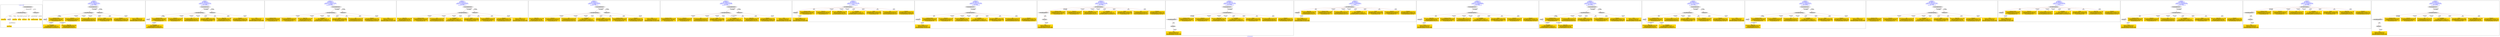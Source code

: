 digraph n0 {
fontcolor="blue"
remincross="true"
label="s22-s-moca.xml"
subgraph cluster_0 {
label="1-correct model"
n2[style="filled",color="white",fillcolor="lightgray",label="CulturalHeritageObject1"];
n3[shape="plaintext",style="filled",fillcolor="gold",label="creationDate"];
n4[style="filled",color="white",fillcolor="lightgray",label="Person1"];
n5[shape="plaintext",style="filled",fillcolor="gold",label="Dimensions"];
n6[shape="plaintext",style="filled",fillcolor="gold",label="Process"];
n7[shape="plaintext",style="filled",fillcolor="gold",label="Provenance"];
n8[shape="plaintext",style="filled",fillcolor="gold",label="title"];
n9[shape="plaintext",style="filled",fillcolor="gold",label="Assension_Number"];
n10[shape="plaintext",style="filled",fillcolor="gold",label="Artist_Name"];
n11[style="filled",color="white",fillcolor="lightgray",label="EuropeanaAggregation1"];
n12[style="filled",color="white",fillcolor="lightgray",label="WebResource1"];
n13[shape="plaintext",style="filled",fillcolor="gold",label="image"];
}
subgraph cluster_1 {
label="candidate 0\nlink coherence:1.0\nnode coherence:1.0\nconfidence:0.4870061991915975\nmapping score:0.5998353997305325\ncost:10.99983\n-precision:0.73-recall:0.73"
n15[style="filled",color="white",fillcolor="lightgray",label="CulturalHeritageObject1"];
n16[style="filled",color="white",fillcolor="lightgray",label="Person1"];
n17[style="filled",color="white",fillcolor="lightgray",label="EuropeanaAggregation1"];
n18[style="filled",color="white",fillcolor="lightgray",label="WebResource1"];
n19[shape="plaintext",style="filled",fillcolor="gold",label="image\n[WebResource,classLink,0.52]\n[Document,classLink,0.408]\n[CulturalHeritageObject,provenance,0.036]\n[CulturalHeritageObject,description,0.036]"];
n20[shape="plaintext",style="filled",fillcolor="gold",label="creationDate\n[Person,dateOfDeath,0.43]\n[CulturalHeritageObject,created,0.345]\n[CulturalHeritageObject,provenance,0.112]\n[CulturalHeritageObject,accessionNumber,0.112]"];
n21[shape="plaintext",style="filled",fillcolor="gold",label="Assension_Number\n[CulturalHeritageObject,provenance,0.381]\n[CulturalHeritageObject,title,0.259]\n[CulturalHeritageObject,description,0.225]\n[Concept,prefLabel,0.135]"];
n22[shape="plaintext",style="filled",fillcolor="gold",label="Provenance\n[CulturalHeritageObject,provenance,0.358]\n[CulturalHeritageObject,title,0.29]\n[CulturalHeritageObject,description,0.221]\n[Concept,prefLabel,0.131]"];
n23[shape="plaintext",style="filled",fillcolor="gold",label="title\n[CulturalHeritageObject,description,0.533]\n[CulturalHeritageObject,title,0.294]\n[CulturalHeritageObject,provenance,0.107]\n[Person,biographicalInformation,0.065]"];
n24[shape="plaintext",style="filled",fillcolor="gold",label="Process\n[CulturalHeritageObject,medium,0.649]\n[CulturalHeritageObject,description,0.193]\n[CulturalHeritageObject,provenance,0.103]\n[Concept,prefLabel,0.055]"];
n25[shape="plaintext",style="filled",fillcolor="gold",label="Dimensions\n[CulturalHeritageObject,extent,0.741]\n[CulturalHeritageObject,description,0.132]\n[CulturalHeritageObject,provenance,0.082]\n[CulturalHeritageObject,title,0.046]"];
n26[shape="plaintext",style="filled",fillcolor="gold",label="Artist_Name\n[CulturalHeritageObject,description,0.338]\n[Person,nameOfThePerson,0.283]\n[CulturalHeritageObject,title,0.229]\n[CulturalHeritageObject,provenance,0.15]"];
}
subgraph cluster_2 {
label="candidate 1\nlink coherence:1.0\nnode coherence:1.0\nconfidence:0.4801893996466753\nmapping score:0.5975631332155584\ncost:10.99983\n-precision:0.64-recall:0.64"
n28[style="filled",color="white",fillcolor="lightgray",label="CulturalHeritageObject1"];
n29[style="filled",color="white",fillcolor="lightgray",label="Person1"];
n30[style="filled",color="white",fillcolor="lightgray",label="EuropeanaAggregation1"];
n31[style="filled",color="white",fillcolor="lightgray",label="WebResource1"];
n32[shape="plaintext",style="filled",fillcolor="gold",label="image\n[WebResource,classLink,0.52]\n[Document,classLink,0.408]\n[CulturalHeritageObject,provenance,0.036]\n[CulturalHeritageObject,description,0.036]"];
n33[shape="plaintext",style="filled",fillcolor="gold",label="creationDate\n[Person,dateOfDeath,0.43]\n[CulturalHeritageObject,created,0.345]\n[CulturalHeritageObject,provenance,0.112]\n[CulturalHeritageObject,accessionNumber,0.112]"];
n34[shape="plaintext",style="filled",fillcolor="gold",label="Assension_Number\n[CulturalHeritageObject,provenance,0.381]\n[CulturalHeritageObject,title,0.259]\n[CulturalHeritageObject,description,0.225]\n[Concept,prefLabel,0.135]"];
n35[shape="plaintext",style="filled",fillcolor="gold",label="Provenance\n[CulturalHeritageObject,provenance,0.358]\n[CulturalHeritageObject,title,0.29]\n[CulturalHeritageObject,description,0.221]\n[Concept,prefLabel,0.131]"];
n36[shape="plaintext",style="filled",fillcolor="gold",label="title\n[CulturalHeritageObject,description,0.533]\n[CulturalHeritageObject,title,0.294]\n[CulturalHeritageObject,provenance,0.107]\n[Person,biographicalInformation,0.065]"];
n37[shape="plaintext",style="filled",fillcolor="gold",label="Process\n[CulturalHeritageObject,medium,0.649]\n[CulturalHeritageObject,description,0.193]\n[CulturalHeritageObject,provenance,0.103]\n[Concept,prefLabel,0.055]"];
n38[shape="plaintext",style="filled",fillcolor="gold",label="Artist_Name\n[CulturalHeritageObject,description,0.338]\n[Person,nameOfThePerson,0.283]\n[CulturalHeritageObject,title,0.229]\n[CulturalHeritageObject,provenance,0.15]"];
n39[shape="plaintext",style="filled",fillcolor="gold",label="Dimensions\n[CulturalHeritageObject,extent,0.741]\n[CulturalHeritageObject,description,0.132]\n[CulturalHeritageObject,provenance,0.082]\n[CulturalHeritageObject,title,0.046]"];
}
subgraph cluster_3 {
label="candidate 10\nlink coherence:1.0\nnode coherence:1.0\nconfidence:0.4533305526192236\nmapping score:0.6094435175397411\ncost:9.9999\n-precision:0.8-recall:0.73"
n41[style="filled",color="white",fillcolor="lightgray",label="EuropeanaAggregation1"];
n42[style="filled",color="white",fillcolor="lightgray",label="CulturalHeritageObject1"];
n43[style="filled",color="white",fillcolor="lightgray",label="WebResource1"];
n44[shape="plaintext",style="filled",fillcolor="gold",label="image\n[WebResource,classLink,0.52]\n[Document,classLink,0.408]\n[CulturalHeritageObject,provenance,0.036]\n[CulturalHeritageObject,description,0.036]"];
n45[shape="plaintext",style="filled",fillcolor="gold",label="Assension_Number\n[CulturalHeritageObject,provenance,0.381]\n[CulturalHeritageObject,title,0.259]\n[CulturalHeritageObject,description,0.225]\n[Concept,prefLabel,0.135]"];
n46[shape="plaintext",style="filled",fillcolor="gold",label="Provenance\n[CulturalHeritageObject,provenance,0.358]\n[CulturalHeritageObject,title,0.29]\n[CulturalHeritageObject,description,0.221]\n[Concept,prefLabel,0.131]"];
n47[shape="plaintext",style="filled",fillcolor="gold",label="Artist_Name\n[CulturalHeritageObject,description,0.338]\n[Person,nameOfThePerson,0.283]\n[CulturalHeritageObject,title,0.229]\n[CulturalHeritageObject,provenance,0.15]"];
n48[shape="plaintext",style="filled",fillcolor="gold",label="creationDate\n[Person,dateOfDeath,0.43]\n[CulturalHeritageObject,created,0.345]\n[CulturalHeritageObject,provenance,0.112]\n[CulturalHeritageObject,accessionNumber,0.112]"];
n49[shape="plaintext",style="filled",fillcolor="gold",label="Process\n[CulturalHeritageObject,medium,0.649]\n[CulturalHeritageObject,description,0.193]\n[CulturalHeritageObject,provenance,0.103]\n[Concept,prefLabel,0.055]"];
n50[shape="plaintext",style="filled",fillcolor="gold",label="title\n[CulturalHeritageObject,description,0.533]\n[CulturalHeritageObject,title,0.294]\n[CulturalHeritageObject,provenance,0.107]\n[Person,biographicalInformation,0.065]"];
n51[shape="plaintext",style="filled",fillcolor="gold",label="Dimensions\n[CulturalHeritageObject,extent,0.741]\n[CulturalHeritageObject,description,0.132]\n[CulturalHeritageObject,provenance,0.082]\n[CulturalHeritageObject,title,0.046]"];
}
subgraph cluster_4 {
label="candidate 11\nlink coherence:1.0\nnode coherence:1.0\nconfidence:0.4512447445045491\nmapping score:0.6087482481681831\ncost:9.9999\n-precision:0.6-recall:0.55"
n53[style="filled",color="white",fillcolor="lightgray",label="EuropeanaAggregation1"];
n54[style="filled",color="white",fillcolor="lightgray",label="CulturalHeritageObject1"];
n55[style="filled",color="white",fillcolor="lightgray",label="WebResource1"];
n56[shape="plaintext",style="filled",fillcolor="gold",label="image\n[WebResource,classLink,0.52]\n[Document,classLink,0.408]\n[CulturalHeritageObject,provenance,0.036]\n[CulturalHeritageObject,description,0.036]"];
n57[shape="plaintext",style="filled",fillcolor="gold",label="Artist_Name\n[CulturalHeritageObject,description,0.338]\n[Person,nameOfThePerson,0.283]\n[CulturalHeritageObject,title,0.229]\n[CulturalHeritageObject,provenance,0.15]"];
n58[shape="plaintext",style="filled",fillcolor="gold",label="Assension_Number\n[CulturalHeritageObject,provenance,0.381]\n[CulturalHeritageObject,title,0.259]\n[CulturalHeritageObject,description,0.225]\n[Concept,prefLabel,0.135]"];
n59[shape="plaintext",style="filled",fillcolor="gold",label="title\n[CulturalHeritageObject,description,0.533]\n[CulturalHeritageObject,title,0.294]\n[CulturalHeritageObject,provenance,0.107]\n[Person,biographicalInformation,0.065]"];
n60[shape="plaintext",style="filled",fillcolor="gold",label="creationDate\n[Person,dateOfDeath,0.43]\n[CulturalHeritageObject,created,0.345]\n[CulturalHeritageObject,provenance,0.112]\n[CulturalHeritageObject,accessionNumber,0.112]"];
n61[shape="plaintext",style="filled",fillcolor="gold",label="Process\n[CulturalHeritageObject,medium,0.649]\n[CulturalHeritageObject,description,0.193]\n[CulturalHeritageObject,provenance,0.103]\n[Concept,prefLabel,0.055]"];
n62[shape="plaintext",style="filled",fillcolor="gold",label="Provenance\n[CulturalHeritageObject,provenance,0.358]\n[CulturalHeritageObject,title,0.29]\n[CulturalHeritageObject,description,0.221]\n[Concept,prefLabel,0.131]"];
n63[shape="plaintext",style="filled",fillcolor="gold",label="Dimensions\n[CulturalHeritageObject,extent,0.741]\n[CulturalHeritageObject,description,0.132]\n[CulturalHeritageObject,provenance,0.082]\n[CulturalHeritageObject,title,0.046]"];
}
subgraph cluster_5 {
label="candidate 12\nlink coherence:1.0\nnode coherence:1.0\nconfidence:0.4444465455864085\nmapping score:0.6064821818621362\ncost:9.9999\n-precision:0.7-recall:0.64"
n65[style="filled",color="white",fillcolor="lightgray",label="EuropeanaAggregation1"];
n66[style="filled",color="white",fillcolor="lightgray",label="CulturalHeritageObject1"];
n67[style="filled",color="white",fillcolor="lightgray",label="WebResource1"];
n68[shape="plaintext",style="filled",fillcolor="gold",label="image\n[WebResource,classLink,0.52]\n[Document,classLink,0.408]\n[CulturalHeritageObject,provenance,0.036]\n[CulturalHeritageObject,description,0.036]"];
n69[shape="plaintext",style="filled",fillcolor="gold",label="Artist_Name\n[CulturalHeritageObject,description,0.338]\n[Person,nameOfThePerson,0.283]\n[CulturalHeritageObject,title,0.229]\n[CulturalHeritageObject,provenance,0.15]"];
n70[shape="plaintext",style="filled",fillcolor="gold",label="Provenance\n[CulturalHeritageObject,provenance,0.358]\n[CulturalHeritageObject,title,0.29]\n[CulturalHeritageObject,description,0.221]\n[Concept,prefLabel,0.131]"];
n71[shape="plaintext",style="filled",fillcolor="gold",label="title\n[CulturalHeritageObject,description,0.533]\n[CulturalHeritageObject,title,0.294]\n[CulturalHeritageObject,provenance,0.107]\n[Person,biographicalInformation,0.065]"];
n72[shape="plaintext",style="filled",fillcolor="gold",label="creationDate\n[Person,dateOfDeath,0.43]\n[CulturalHeritageObject,created,0.345]\n[CulturalHeritageObject,provenance,0.112]\n[CulturalHeritageObject,accessionNumber,0.112]"];
n73[shape="plaintext",style="filled",fillcolor="gold",label="Process\n[CulturalHeritageObject,medium,0.649]\n[CulturalHeritageObject,description,0.193]\n[CulturalHeritageObject,provenance,0.103]\n[Concept,prefLabel,0.055]"];
n74[shape="plaintext",style="filled",fillcolor="gold",label="Assension_Number\n[CulturalHeritageObject,provenance,0.381]\n[CulturalHeritageObject,title,0.259]\n[CulturalHeritageObject,description,0.225]\n[Concept,prefLabel,0.135]"];
n75[shape="plaintext",style="filled",fillcolor="gold",label="Dimensions\n[CulturalHeritageObject,extent,0.741]\n[CulturalHeritageObject,description,0.132]\n[CulturalHeritageObject,provenance,0.082]\n[CulturalHeritageObject,title,0.046]"];
}
subgraph cluster_6 {
label="candidate 13\nlink coherence:1.0\nnode coherence:1.0\nconfidence:0.44038061196003986\nmapping score:0.6051268706533466\ncost:9.9999\n-precision:0.6-recall:0.55"
n77[style="filled",color="white",fillcolor="lightgray",label="EuropeanaAggregation1"];
n78[style="filled",color="white",fillcolor="lightgray",label="CulturalHeritageObject1"];
n79[style="filled",color="white",fillcolor="lightgray",label="WebResource1"];
n80[shape="plaintext",style="filled",fillcolor="gold",label="image\n[WebResource,classLink,0.52]\n[Document,classLink,0.408]\n[CulturalHeritageObject,provenance,0.036]\n[CulturalHeritageObject,description,0.036]"];
n81[shape="plaintext",style="filled",fillcolor="gold",label="Assension_Number\n[CulturalHeritageObject,provenance,0.381]\n[CulturalHeritageObject,title,0.259]\n[CulturalHeritageObject,description,0.225]\n[Concept,prefLabel,0.135]"];
n82[shape="plaintext",style="filled",fillcolor="gold",label="Provenance\n[CulturalHeritageObject,provenance,0.358]\n[CulturalHeritageObject,title,0.29]\n[CulturalHeritageObject,description,0.221]\n[Concept,prefLabel,0.131]"];
n83[shape="plaintext",style="filled",fillcolor="gold",label="title\n[CulturalHeritageObject,description,0.533]\n[CulturalHeritageObject,title,0.294]\n[CulturalHeritageObject,provenance,0.107]\n[Person,biographicalInformation,0.065]"];
n84[shape="plaintext",style="filled",fillcolor="gold",label="Process\n[CulturalHeritageObject,medium,0.649]\n[CulturalHeritageObject,description,0.193]\n[CulturalHeritageObject,provenance,0.103]\n[Concept,prefLabel,0.055]"];
n85[shape="plaintext",style="filled",fillcolor="gold",label="creationDate\n[Person,dateOfDeath,0.43]\n[CulturalHeritageObject,created,0.345]\n[CulturalHeritageObject,provenance,0.112]\n[CulturalHeritageObject,accessionNumber,0.112]"];
n86[shape="plaintext",style="filled",fillcolor="gold",label="Artist_Name\n[CulturalHeritageObject,description,0.338]\n[Person,nameOfThePerson,0.283]\n[CulturalHeritageObject,title,0.229]\n[CulturalHeritageObject,provenance,0.15]"];
n87[shape="plaintext",style="filled",fillcolor="gold",label="Dimensions\n[CulturalHeritageObject,extent,0.741]\n[CulturalHeritageObject,description,0.132]\n[CulturalHeritageObject,provenance,0.082]\n[CulturalHeritageObject,title,0.046]"];
}
subgraph cluster_7 {
label="candidate 14\nlink coherence:1.0\nnode coherence:1.0\nconfidence:0.43937227766112946\nmapping score:0.6047907592203765\ncost:9.0\n-precision:0.56-recall:0.45"
n89[style="filled",color="white",fillcolor="lightgray",label="CulturalHeritageObject1"];
n90[style="filled",color="white",fillcolor="lightgray",label="Document1"];
n91[shape="plaintext",style="filled",fillcolor="gold",label="Assension_Number\n[CulturalHeritageObject,provenance,0.381]\n[CulturalHeritageObject,title,0.259]\n[CulturalHeritageObject,description,0.225]\n[Concept,prefLabel,0.135]"];
n92[shape="plaintext",style="filled",fillcolor="gold",label="Provenance\n[CulturalHeritageObject,provenance,0.358]\n[CulturalHeritageObject,title,0.29]\n[CulturalHeritageObject,description,0.221]\n[Concept,prefLabel,0.131]"];
n93[shape="plaintext",style="filled",fillcolor="gold",label="Artist_Name\n[CulturalHeritageObject,description,0.338]\n[Person,nameOfThePerson,0.283]\n[CulturalHeritageObject,title,0.229]\n[CulturalHeritageObject,provenance,0.15]"];
n94[shape="plaintext",style="filled",fillcolor="gold",label="image\n[WebResource,classLink,0.52]\n[Document,classLink,0.408]\n[CulturalHeritageObject,provenance,0.036]\n[CulturalHeritageObject,description,0.036]"];
n95[shape="plaintext",style="filled",fillcolor="gold",label="creationDate\n[Person,dateOfDeath,0.43]\n[CulturalHeritageObject,created,0.345]\n[CulturalHeritageObject,provenance,0.112]\n[CulturalHeritageObject,accessionNumber,0.112]"];
n96[shape="plaintext",style="filled",fillcolor="gold",label="Process\n[CulturalHeritageObject,medium,0.649]\n[CulturalHeritageObject,description,0.193]\n[CulturalHeritageObject,provenance,0.103]\n[Concept,prefLabel,0.055]"];
n97[shape="plaintext",style="filled",fillcolor="gold",label="title\n[CulturalHeritageObject,description,0.533]\n[CulturalHeritageObject,title,0.294]\n[CulturalHeritageObject,provenance,0.107]\n[Person,biographicalInformation,0.065]"];
n98[shape="plaintext",style="filled",fillcolor="gold",label="Dimensions\n[CulturalHeritageObject,extent,0.741]\n[CulturalHeritageObject,description,0.132]\n[CulturalHeritageObject,provenance,0.082]\n[CulturalHeritageObject,title,0.046]"];
}
subgraph cluster_8 {
label="candidate 15\nlink coherence:1.0\nnode coherence:1.0\nconfidence:0.43937227766112946\nmapping score:0.6047907592203765\ncost:9.99995\n-precision:0.6-recall:0.55"
n100[style="filled",color="white",fillcolor="lightgray",label="CulturalHeritageObject1"];
n101[style="filled",color="white",fillcolor="lightgray",label="Document1"];
n102[style="filled",color="white",fillcolor="lightgray",label="EuropeanaAggregation1"];
n103[shape="plaintext",style="filled",fillcolor="gold",label="Assension_Number\n[CulturalHeritageObject,provenance,0.381]\n[CulturalHeritageObject,title,0.259]\n[CulturalHeritageObject,description,0.225]\n[Concept,prefLabel,0.135]"];
n104[shape="plaintext",style="filled",fillcolor="gold",label="Provenance\n[CulturalHeritageObject,provenance,0.358]\n[CulturalHeritageObject,title,0.29]\n[CulturalHeritageObject,description,0.221]\n[Concept,prefLabel,0.131]"];
n105[shape="plaintext",style="filled",fillcolor="gold",label="Artist_Name\n[CulturalHeritageObject,description,0.338]\n[Person,nameOfThePerson,0.283]\n[CulturalHeritageObject,title,0.229]\n[CulturalHeritageObject,provenance,0.15]"];
n106[shape="plaintext",style="filled",fillcolor="gold",label="image\n[WebResource,classLink,0.52]\n[Document,classLink,0.408]\n[CulturalHeritageObject,provenance,0.036]\n[CulturalHeritageObject,description,0.036]"];
n107[shape="plaintext",style="filled",fillcolor="gold",label="creationDate\n[Person,dateOfDeath,0.43]\n[CulturalHeritageObject,created,0.345]\n[CulturalHeritageObject,provenance,0.112]\n[CulturalHeritageObject,accessionNumber,0.112]"];
n108[shape="plaintext",style="filled",fillcolor="gold",label="Process\n[CulturalHeritageObject,medium,0.649]\n[CulturalHeritageObject,description,0.193]\n[CulturalHeritageObject,provenance,0.103]\n[Concept,prefLabel,0.055]"];
n109[shape="plaintext",style="filled",fillcolor="gold",label="title\n[CulturalHeritageObject,description,0.533]\n[CulturalHeritageObject,title,0.294]\n[CulturalHeritageObject,provenance,0.107]\n[Person,biographicalInformation,0.065]"];
n110[shape="plaintext",style="filled",fillcolor="gold",label="Dimensions\n[CulturalHeritageObject,extent,0.741]\n[CulturalHeritageObject,description,0.132]\n[CulturalHeritageObject,provenance,0.082]\n[CulturalHeritageObject,title,0.046]"];
}
subgraph cluster_9 {
label="candidate 16\nlink coherence:1.0\nnode coherence:1.0\nconfidence:0.43937227766112946\nmapping score:0.6047907592203765\ncost:9.99999\n-precision:0.5-recall:0.45"
n112[style="filled",color="white",fillcolor="lightgray",label="CulturalHeritageObject1"];
n113[style="filled",color="white",fillcolor="lightgray",label="CulturalHeritageObject2"];
n114[style="filled",color="white",fillcolor="lightgray",label="Document2"];
n115[shape="plaintext",style="filled",fillcolor="gold",label="Assension_Number\n[CulturalHeritageObject,provenance,0.381]\n[CulturalHeritageObject,title,0.259]\n[CulturalHeritageObject,description,0.225]\n[Concept,prefLabel,0.135]"];
n116[shape="plaintext",style="filled",fillcolor="gold",label="Provenance\n[CulturalHeritageObject,provenance,0.358]\n[CulturalHeritageObject,title,0.29]\n[CulturalHeritageObject,description,0.221]\n[Concept,prefLabel,0.131]"];
n117[shape="plaintext",style="filled",fillcolor="gold",label="Artist_Name\n[CulturalHeritageObject,description,0.338]\n[Person,nameOfThePerson,0.283]\n[CulturalHeritageObject,title,0.229]\n[CulturalHeritageObject,provenance,0.15]"];
n118[shape="plaintext",style="filled",fillcolor="gold",label="creationDate\n[Person,dateOfDeath,0.43]\n[CulturalHeritageObject,created,0.345]\n[CulturalHeritageObject,provenance,0.112]\n[CulturalHeritageObject,accessionNumber,0.112]"];
n119[shape="plaintext",style="filled",fillcolor="gold",label="image\n[WebResource,classLink,0.52]\n[Document,classLink,0.408]\n[CulturalHeritageObject,provenance,0.036]\n[CulturalHeritageObject,description,0.036]"];
n120[shape="plaintext",style="filled",fillcolor="gold",label="Process\n[CulturalHeritageObject,medium,0.649]\n[CulturalHeritageObject,description,0.193]\n[CulturalHeritageObject,provenance,0.103]\n[Concept,prefLabel,0.055]"];
n121[shape="plaintext",style="filled",fillcolor="gold",label="title\n[CulturalHeritageObject,description,0.533]\n[CulturalHeritageObject,title,0.294]\n[CulturalHeritageObject,provenance,0.107]\n[Person,biographicalInformation,0.065]"];
n122[shape="plaintext",style="filled",fillcolor="gold",label="Dimensions\n[CulturalHeritageObject,extent,0.741]\n[CulturalHeritageObject,description,0.132]\n[CulturalHeritageObject,provenance,0.082]\n[CulturalHeritageObject,title,0.046]"];
}
subgraph cluster_10 {
label="candidate 17\nlink coherence:1.0\nnode coherence:1.0\nconfidence:0.43937227766112946\nmapping score:0.6047907592203765\ncost:10.99994\n-precision:0.55-recall:0.55"
n124[style="filled",color="white",fillcolor="lightgray",label="CulturalHeritageObject1"];
n125[style="filled",color="white",fillcolor="lightgray",label="CulturalHeritageObject2"];
n126[style="filled",color="white",fillcolor="lightgray",label="Document2"];
n127[style="filled",color="white",fillcolor="lightgray",label="EuropeanaAggregation1"];
n128[shape="plaintext",style="filled",fillcolor="gold",label="Assension_Number\n[CulturalHeritageObject,provenance,0.381]\n[CulturalHeritageObject,title,0.259]\n[CulturalHeritageObject,description,0.225]\n[Concept,prefLabel,0.135]"];
n129[shape="plaintext",style="filled",fillcolor="gold",label="Provenance\n[CulturalHeritageObject,provenance,0.358]\n[CulturalHeritageObject,title,0.29]\n[CulturalHeritageObject,description,0.221]\n[Concept,prefLabel,0.131]"];
n130[shape="plaintext",style="filled",fillcolor="gold",label="Artist_Name\n[CulturalHeritageObject,description,0.338]\n[Person,nameOfThePerson,0.283]\n[CulturalHeritageObject,title,0.229]\n[CulturalHeritageObject,provenance,0.15]"];
n131[shape="plaintext",style="filled",fillcolor="gold",label="creationDate\n[Person,dateOfDeath,0.43]\n[CulturalHeritageObject,created,0.345]\n[CulturalHeritageObject,provenance,0.112]\n[CulturalHeritageObject,accessionNumber,0.112]"];
n132[shape="plaintext",style="filled",fillcolor="gold",label="image\n[WebResource,classLink,0.52]\n[Document,classLink,0.408]\n[CulturalHeritageObject,provenance,0.036]\n[CulturalHeritageObject,description,0.036]"];
n133[shape="plaintext",style="filled",fillcolor="gold",label="Process\n[CulturalHeritageObject,medium,0.649]\n[CulturalHeritageObject,description,0.193]\n[CulturalHeritageObject,provenance,0.103]\n[Concept,prefLabel,0.055]"];
n134[shape="plaintext",style="filled",fillcolor="gold",label="title\n[CulturalHeritageObject,description,0.533]\n[CulturalHeritageObject,title,0.294]\n[CulturalHeritageObject,provenance,0.107]\n[Person,biographicalInformation,0.065]"];
n135[shape="plaintext",style="filled",fillcolor="gold",label="Dimensions\n[CulturalHeritageObject,extent,0.741]\n[CulturalHeritageObject,description,0.132]\n[CulturalHeritageObject,provenance,0.082]\n[CulturalHeritageObject,title,0.046]"];
}
subgraph cluster_11 {
label="candidate 18\nlink coherence:1.0\nnode coherence:1.0\nconfidence:0.437286469546455\nmapping score:0.6040954898488183\ncost:9.0\n-precision:0.33-recall:0.27"
n137[style="filled",color="white",fillcolor="lightgray",label="CulturalHeritageObject1"];
n138[style="filled",color="white",fillcolor="lightgray",label="Document1"];
n139[shape="plaintext",style="filled",fillcolor="gold",label="Artist_Name\n[CulturalHeritageObject,description,0.338]\n[Person,nameOfThePerson,0.283]\n[CulturalHeritageObject,title,0.229]\n[CulturalHeritageObject,provenance,0.15]"];
n140[shape="plaintext",style="filled",fillcolor="gold",label="Assension_Number\n[CulturalHeritageObject,provenance,0.381]\n[CulturalHeritageObject,title,0.259]\n[CulturalHeritageObject,description,0.225]\n[Concept,prefLabel,0.135]"];
n141[shape="plaintext",style="filled",fillcolor="gold",label="title\n[CulturalHeritageObject,description,0.533]\n[CulturalHeritageObject,title,0.294]\n[CulturalHeritageObject,provenance,0.107]\n[Person,biographicalInformation,0.065]"];
n142[shape="plaintext",style="filled",fillcolor="gold",label="image\n[WebResource,classLink,0.52]\n[Document,classLink,0.408]\n[CulturalHeritageObject,provenance,0.036]\n[CulturalHeritageObject,description,0.036]"];
n143[shape="plaintext",style="filled",fillcolor="gold",label="creationDate\n[Person,dateOfDeath,0.43]\n[CulturalHeritageObject,created,0.345]\n[CulturalHeritageObject,provenance,0.112]\n[CulturalHeritageObject,accessionNumber,0.112]"];
n144[shape="plaintext",style="filled",fillcolor="gold",label="Process\n[CulturalHeritageObject,medium,0.649]\n[CulturalHeritageObject,description,0.193]\n[CulturalHeritageObject,provenance,0.103]\n[Concept,prefLabel,0.055]"];
n145[shape="plaintext",style="filled",fillcolor="gold",label="Provenance\n[CulturalHeritageObject,provenance,0.358]\n[CulturalHeritageObject,title,0.29]\n[CulturalHeritageObject,description,0.221]\n[Concept,prefLabel,0.131]"];
n146[shape="plaintext",style="filled",fillcolor="gold",label="Dimensions\n[CulturalHeritageObject,extent,0.741]\n[CulturalHeritageObject,description,0.132]\n[CulturalHeritageObject,provenance,0.082]\n[CulturalHeritageObject,title,0.046]"];
}
subgraph cluster_12 {
label="candidate 19\nlink coherence:1.0\nnode coherence:1.0\nconfidence:0.437286469546455\nmapping score:0.6040954898488183\ncost:9.99995\n-precision:0.4-recall:0.36"
n148[style="filled",color="white",fillcolor="lightgray",label="CulturalHeritageObject1"];
n149[style="filled",color="white",fillcolor="lightgray",label="Document1"];
n150[style="filled",color="white",fillcolor="lightgray",label="EuropeanaAggregation1"];
n151[shape="plaintext",style="filled",fillcolor="gold",label="Artist_Name\n[CulturalHeritageObject,description,0.338]\n[Person,nameOfThePerson,0.283]\n[CulturalHeritageObject,title,0.229]\n[CulturalHeritageObject,provenance,0.15]"];
n152[shape="plaintext",style="filled",fillcolor="gold",label="Assension_Number\n[CulturalHeritageObject,provenance,0.381]\n[CulturalHeritageObject,title,0.259]\n[CulturalHeritageObject,description,0.225]\n[Concept,prefLabel,0.135]"];
n153[shape="plaintext",style="filled",fillcolor="gold",label="title\n[CulturalHeritageObject,description,0.533]\n[CulturalHeritageObject,title,0.294]\n[CulturalHeritageObject,provenance,0.107]\n[Person,biographicalInformation,0.065]"];
n154[shape="plaintext",style="filled",fillcolor="gold",label="image\n[WebResource,classLink,0.52]\n[Document,classLink,0.408]\n[CulturalHeritageObject,provenance,0.036]\n[CulturalHeritageObject,description,0.036]"];
n155[shape="plaintext",style="filled",fillcolor="gold",label="creationDate\n[Person,dateOfDeath,0.43]\n[CulturalHeritageObject,created,0.345]\n[CulturalHeritageObject,provenance,0.112]\n[CulturalHeritageObject,accessionNumber,0.112]"];
n156[shape="plaintext",style="filled",fillcolor="gold",label="Process\n[CulturalHeritageObject,medium,0.649]\n[CulturalHeritageObject,description,0.193]\n[CulturalHeritageObject,provenance,0.103]\n[Concept,prefLabel,0.055]"];
n157[shape="plaintext",style="filled",fillcolor="gold",label="Provenance\n[CulturalHeritageObject,provenance,0.358]\n[CulturalHeritageObject,title,0.29]\n[CulturalHeritageObject,description,0.221]\n[Concept,prefLabel,0.131]"];
n158[shape="plaintext",style="filled",fillcolor="gold",label="Dimensions\n[CulturalHeritageObject,extent,0.741]\n[CulturalHeritageObject,description,0.132]\n[CulturalHeritageObject,provenance,0.082]\n[CulturalHeritageObject,title,0.046]"];
}
subgraph cluster_13 {
label="candidate 2\nlink coherence:1.0\nnode coherence:1.0\nconfidence:0.478521829742354\nmapping score:0.5970072765807847\ncost:10.99983\n-precision:0.64-recall:0.64"
n160[style="filled",color="white",fillcolor="lightgray",label="CulturalHeritageObject1"];
n161[style="filled",color="white",fillcolor="lightgray",label="Person1"];
n162[style="filled",color="white",fillcolor="lightgray",label="EuropeanaAggregation1"];
n163[style="filled",color="white",fillcolor="lightgray",label="WebResource1"];
n164[shape="plaintext",style="filled",fillcolor="gold",label="image\n[WebResource,classLink,0.52]\n[Document,classLink,0.408]\n[CulturalHeritageObject,provenance,0.036]\n[CulturalHeritageObject,description,0.036]"];
n165[shape="plaintext",style="filled",fillcolor="gold",label="creationDate\n[Person,dateOfDeath,0.43]\n[CulturalHeritageObject,created,0.345]\n[CulturalHeritageObject,provenance,0.112]\n[CulturalHeritageObject,accessionNumber,0.112]"];
n166[shape="plaintext",style="filled",fillcolor="gold",label="Assension_Number\n[CulturalHeritageObject,provenance,0.381]\n[CulturalHeritageObject,title,0.259]\n[CulturalHeritageObject,description,0.225]\n[Concept,prefLabel,0.135]"];
n167[shape="plaintext",style="filled",fillcolor="gold",label="title\n[CulturalHeritageObject,description,0.533]\n[CulturalHeritageObject,title,0.294]\n[CulturalHeritageObject,provenance,0.107]\n[Person,biographicalInformation,0.065]"];
n168[shape="plaintext",style="filled",fillcolor="gold",label="Process\n[CulturalHeritageObject,medium,0.649]\n[CulturalHeritageObject,description,0.193]\n[CulturalHeritageObject,provenance,0.103]\n[Concept,prefLabel,0.055]"];
n169[shape="plaintext",style="filled",fillcolor="gold",label="Provenance\n[CulturalHeritageObject,provenance,0.358]\n[CulturalHeritageObject,title,0.29]\n[CulturalHeritageObject,description,0.221]\n[Concept,prefLabel,0.131]"];
n170[shape="plaintext",style="filled",fillcolor="gold",label="Dimensions\n[CulturalHeritageObject,extent,0.741]\n[CulturalHeritageObject,description,0.132]\n[CulturalHeritageObject,provenance,0.082]\n[CulturalHeritageObject,title,0.046]"];
n171[shape="plaintext",style="filled",fillcolor="gold",label="Artist_Name\n[CulturalHeritageObject,description,0.338]\n[Person,nameOfThePerson,0.283]\n[CulturalHeritageObject,title,0.229]\n[CulturalHeritageObject,provenance,0.15]"];
}
subgraph cluster_14 {
label="candidate 3\nlink coherence:1.0\nnode coherence:1.0\nconfidence:0.478521829742354\nmapping score:0.5970072765807847\ncost:10.9999\n-precision:0.55-recall:0.55"
n173[style="filled",color="white",fillcolor="lightgray",label="CulturalHeritageObject1"];
n174[style="filled",color="white",fillcolor="lightgray",label="Person2"];
n175[style="filled",color="white",fillcolor="lightgray",label="EuropeanaAggregation1"];
n176[style="filled",color="white",fillcolor="lightgray",label="WebResource1"];
n177[shape="plaintext",style="filled",fillcolor="gold",label="image\n[WebResource,classLink,0.52]\n[Document,classLink,0.408]\n[CulturalHeritageObject,provenance,0.036]\n[CulturalHeritageObject,description,0.036]"];
n178[shape="plaintext",style="filled",fillcolor="gold",label="Assension_Number\n[CulturalHeritageObject,provenance,0.381]\n[CulturalHeritageObject,title,0.259]\n[CulturalHeritageObject,description,0.225]\n[Concept,prefLabel,0.135]"];
n179[shape="plaintext",style="filled",fillcolor="gold",label="title\n[CulturalHeritageObject,description,0.533]\n[CulturalHeritageObject,title,0.294]\n[CulturalHeritageObject,provenance,0.107]\n[Person,biographicalInformation,0.065]"];
n180[shape="plaintext",style="filled",fillcolor="gold",label="Process\n[CulturalHeritageObject,medium,0.649]\n[CulturalHeritageObject,description,0.193]\n[CulturalHeritageObject,provenance,0.103]\n[Concept,prefLabel,0.055]"];
n181[shape="plaintext",style="filled",fillcolor="gold",label="Provenance\n[CulturalHeritageObject,provenance,0.358]\n[CulturalHeritageObject,title,0.29]\n[CulturalHeritageObject,description,0.221]\n[Concept,prefLabel,0.131]"];
n182[shape="plaintext",style="filled",fillcolor="gold",label="Dimensions\n[CulturalHeritageObject,extent,0.741]\n[CulturalHeritageObject,description,0.132]\n[CulturalHeritageObject,provenance,0.082]\n[CulturalHeritageObject,title,0.046]"];
n183[shape="plaintext",style="filled",fillcolor="gold",label="Artist_Name\n[CulturalHeritageObject,description,0.338]\n[Person,nameOfThePerson,0.283]\n[CulturalHeritageObject,title,0.229]\n[CulturalHeritageObject,provenance,0.15]"];
n184[shape="plaintext",style="filled",fillcolor="gold",label="creationDate\n[Person,dateOfDeath,0.43]\n[CulturalHeritageObject,created,0.345]\n[CulturalHeritageObject,provenance,0.112]\n[CulturalHeritageObject,accessionNumber,0.112]"];
}
subgraph cluster_15 {
label="candidate 4\nlink coherence:1.0\nnode coherence:1.0\nconfidence:0.4763939529678357\nmapping score:0.5962979843226118\ncost:10.99983\n-precision:0.82-recall:0.82"
n186[style="filled",color="white",fillcolor="lightgray",label="CulturalHeritageObject1"];
n187[style="filled",color="white",fillcolor="lightgray",label="Person1"];
n188[style="filled",color="white",fillcolor="lightgray",label="EuropeanaAggregation1"];
n189[style="filled",color="white",fillcolor="lightgray",label="WebResource1"];
n190[shape="plaintext",style="filled",fillcolor="gold",label="image\n[WebResource,classLink,0.52]\n[Document,classLink,0.408]\n[CulturalHeritageObject,provenance,0.036]\n[CulturalHeritageObject,description,0.036]"];
n191[shape="plaintext",style="filled",fillcolor="gold",label="Assension_Number\n[CulturalHeritageObject,provenance,0.381]\n[CulturalHeritageObject,title,0.259]\n[CulturalHeritageObject,description,0.225]\n[Concept,prefLabel,0.135]"];
n192[shape="plaintext",style="filled",fillcolor="gold",label="Provenance\n[CulturalHeritageObject,provenance,0.358]\n[CulturalHeritageObject,title,0.29]\n[CulturalHeritageObject,description,0.221]\n[Concept,prefLabel,0.131]"];
n193[shape="plaintext",style="filled",fillcolor="gold",label="title\n[CulturalHeritageObject,description,0.533]\n[CulturalHeritageObject,title,0.294]\n[CulturalHeritageObject,provenance,0.107]\n[Person,biographicalInformation,0.065]"];
n194[shape="plaintext",style="filled",fillcolor="gold",label="creationDate\n[Person,dateOfDeath,0.43]\n[CulturalHeritageObject,created,0.345]\n[CulturalHeritageObject,provenance,0.112]\n[CulturalHeritageObject,accessionNumber,0.112]"];
n195[shape="plaintext",style="filled",fillcolor="gold",label="Process\n[CulturalHeritageObject,medium,0.649]\n[CulturalHeritageObject,description,0.193]\n[CulturalHeritageObject,provenance,0.103]\n[Concept,prefLabel,0.055]"];
n196[shape="plaintext",style="filled",fillcolor="gold",label="Dimensions\n[CulturalHeritageObject,extent,0.741]\n[CulturalHeritageObject,description,0.132]\n[CulturalHeritageObject,provenance,0.082]\n[CulturalHeritageObject,title,0.046]"];
n197[shape="plaintext",style="filled",fillcolor="gold",label="Artist_Name\n[CulturalHeritageObject,description,0.338]\n[Person,nameOfThePerson,0.283]\n[CulturalHeritageObject,title,0.229]\n[CulturalHeritageObject,provenance,0.15]"];
}
subgraph cluster_16 {
label="candidate 5\nlink coherence:1.0\nnode coherence:1.0\nconfidence:0.4695771534229135\nmapping score:0.6148590511409712\ncost:9.9999\n-precision:0.7-recall:0.64"
n199[style="filled",color="white",fillcolor="lightgray",label="EuropeanaAggregation1"];
n200[style="filled",color="white",fillcolor="lightgray",label="CulturalHeritageObject1"];
n201[style="filled",color="white",fillcolor="lightgray",label="WebResource1"];
n202[shape="plaintext",style="filled",fillcolor="gold",label="image\n[WebResource,classLink,0.52]\n[Document,classLink,0.408]\n[CulturalHeritageObject,provenance,0.036]\n[CulturalHeritageObject,description,0.036]"];
n203[shape="plaintext",style="filled",fillcolor="gold",label="Assension_Number\n[CulturalHeritageObject,provenance,0.381]\n[CulturalHeritageObject,title,0.259]\n[CulturalHeritageObject,description,0.225]\n[Concept,prefLabel,0.135]"];
n204[shape="plaintext",style="filled",fillcolor="gold",label="Provenance\n[CulturalHeritageObject,provenance,0.358]\n[CulturalHeritageObject,title,0.29]\n[CulturalHeritageObject,description,0.221]\n[Concept,prefLabel,0.131]"];
n205[shape="plaintext",style="filled",fillcolor="gold",label="title\n[CulturalHeritageObject,description,0.533]\n[CulturalHeritageObject,title,0.294]\n[CulturalHeritageObject,provenance,0.107]\n[Person,biographicalInformation,0.065]"];
n206[shape="plaintext",style="filled",fillcolor="gold",label="creationDate\n[Person,dateOfDeath,0.43]\n[CulturalHeritageObject,created,0.345]\n[CulturalHeritageObject,provenance,0.112]\n[CulturalHeritageObject,accessionNumber,0.112]"];
n207[shape="plaintext",style="filled",fillcolor="gold",label="Process\n[CulturalHeritageObject,medium,0.649]\n[CulturalHeritageObject,description,0.193]\n[CulturalHeritageObject,provenance,0.103]\n[Concept,prefLabel,0.055]"];
n208[shape="plaintext",style="filled",fillcolor="gold",label="Artist_Name\n[CulturalHeritageObject,description,0.338]\n[Person,nameOfThePerson,0.283]\n[CulturalHeritageObject,title,0.229]\n[CulturalHeritageObject,provenance,0.15]"];
n209[shape="plaintext",style="filled",fillcolor="gold",label="Dimensions\n[CulturalHeritageObject,extent,0.741]\n[CulturalHeritageObject,description,0.132]\n[CulturalHeritageObject,provenance,0.082]\n[CulturalHeritageObject,title,0.046]"];
}
subgraph cluster_17 {
label="candidate 6\nlink coherence:1.0\nnode coherence:1.0\nconfidence:0.4556188784648194\nmapping score:0.6102062928216064\ncost:9.0\n-precision:0.44-recall:0.36"
n211[style="filled",color="white",fillcolor="lightgray",label="CulturalHeritageObject1"];
n212[style="filled",color="white",fillcolor="lightgray",label="Document1"];
n213[shape="plaintext",style="filled",fillcolor="gold",label="Assension_Number\n[CulturalHeritageObject,provenance,0.381]\n[CulturalHeritageObject,title,0.259]\n[CulturalHeritageObject,description,0.225]\n[Concept,prefLabel,0.135]"];
n214[shape="plaintext",style="filled",fillcolor="gold",label="Provenance\n[CulturalHeritageObject,provenance,0.358]\n[CulturalHeritageObject,title,0.29]\n[CulturalHeritageObject,description,0.221]\n[Concept,prefLabel,0.131]"];
n215[shape="plaintext",style="filled",fillcolor="gold",label="title\n[CulturalHeritageObject,description,0.533]\n[CulturalHeritageObject,title,0.294]\n[CulturalHeritageObject,provenance,0.107]\n[Person,biographicalInformation,0.065]"];
n216[shape="plaintext",style="filled",fillcolor="gold",label="image\n[WebResource,classLink,0.52]\n[Document,classLink,0.408]\n[CulturalHeritageObject,provenance,0.036]\n[CulturalHeritageObject,description,0.036]"];
n217[shape="plaintext",style="filled",fillcolor="gold",label="creationDate\n[Person,dateOfDeath,0.43]\n[CulturalHeritageObject,created,0.345]\n[CulturalHeritageObject,provenance,0.112]\n[CulturalHeritageObject,accessionNumber,0.112]"];
n218[shape="plaintext",style="filled",fillcolor="gold",label="Process\n[CulturalHeritageObject,medium,0.649]\n[CulturalHeritageObject,description,0.193]\n[CulturalHeritageObject,provenance,0.103]\n[Concept,prefLabel,0.055]"];
n219[shape="plaintext",style="filled",fillcolor="gold",label="Artist_Name\n[CulturalHeritageObject,description,0.338]\n[Person,nameOfThePerson,0.283]\n[CulturalHeritageObject,title,0.229]\n[CulturalHeritageObject,provenance,0.15]"];
n220[shape="plaintext",style="filled",fillcolor="gold",label="Dimensions\n[CulturalHeritageObject,extent,0.741]\n[CulturalHeritageObject,description,0.132]\n[CulturalHeritageObject,provenance,0.082]\n[CulturalHeritageObject,title,0.046]"];
}
subgraph cluster_18 {
label="candidate 7\nlink coherence:1.0\nnode coherence:1.0\nconfidence:0.4556188784648194\nmapping score:0.6102062928216064\ncost:9.99995\n-precision:0.5-recall:0.45"
n222[style="filled",color="white",fillcolor="lightgray",label="CulturalHeritageObject1"];
n223[style="filled",color="white",fillcolor="lightgray",label="Document1"];
n224[style="filled",color="white",fillcolor="lightgray",label="EuropeanaAggregation1"];
n225[shape="plaintext",style="filled",fillcolor="gold",label="Assension_Number\n[CulturalHeritageObject,provenance,0.381]\n[CulturalHeritageObject,title,0.259]\n[CulturalHeritageObject,description,0.225]\n[Concept,prefLabel,0.135]"];
n226[shape="plaintext",style="filled",fillcolor="gold",label="Provenance\n[CulturalHeritageObject,provenance,0.358]\n[CulturalHeritageObject,title,0.29]\n[CulturalHeritageObject,description,0.221]\n[Concept,prefLabel,0.131]"];
n227[shape="plaintext",style="filled",fillcolor="gold",label="title\n[CulturalHeritageObject,description,0.533]\n[CulturalHeritageObject,title,0.294]\n[CulturalHeritageObject,provenance,0.107]\n[Person,biographicalInformation,0.065]"];
n228[shape="plaintext",style="filled",fillcolor="gold",label="image\n[WebResource,classLink,0.52]\n[Document,classLink,0.408]\n[CulturalHeritageObject,provenance,0.036]\n[CulturalHeritageObject,description,0.036]"];
n229[shape="plaintext",style="filled",fillcolor="gold",label="creationDate\n[Person,dateOfDeath,0.43]\n[CulturalHeritageObject,created,0.345]\n[CulturalHeritageObject,provenance,0.112]\n[CulturalHeritageObject,accessionNumber,0.112]"];
n230[shape="plaintext",style="filled",fillcolor="gold",label="Process\n[CulturalHeritageObject,medium,0.649]\n[CulturalHeritageObject,description,0.193]\n[CulturalHeritageObject,provenance,0.103]\n[Concept,prefLabel,0.055]"];
n231[shape="plaintext",style="filled",fillcolor="gold",label="Artist_Name\n[CulturalHeritageObject,description,0.338]\n[Person,nameOfThePerson,0.283]\n[CulturalHeritageObject,title,0.229]\n[CulturalHeritageObject,provenance,0.15]"];
n232[shape="plaintext",style="filled",fillcolor="gold",label="Dimensions\n[CulturalHeritageObject,extent,0.741]\n[CulturalHeritageObject,description,0.132]\n[CulturalHeritageObject,provenance,0.082]\n[CulturalHeritageObject,title,0.046]"];
}
subgraph cluster_19 {
label="candidate 8\nlink coherence:1.0\nnode coherence:1.0\nconfidence:0.4556188784648194\nmapping score:0.6102062928216064\ncost:9.99999\n-precision:0.4-recall:0.36"
n234[style="filled",color="white",fillcolor="lightgray",label="CulturalHeritageObject1"];
n235[style="filled",color="white",fillcolor="lightgray",label="CulturalHeritageObject2"];
n236[style="filled",color="white",fillcolor="lightgray",label="Document2"];
n237[shape="plaintext",style="filled",fillcolor="gold",label="Assension_Number\n[CulturalHeritageObject,provenance,0.381]\n[CulturalHeritageObject,title,0.259]\n[CulturalHeritageObject,description,0.225]\n[Concept,prefLabel,0.135]"];
n238[shape="plaintext",style="filled",fillcolor="gold",label="Provenance\n[CulturalHeritageObject,provenance,0.358]\n[CulturalHeritageObject,title,0.29]\n[CulturalHeritageObject,description,0.221]\n[Concept,prefLabel,0.131]"];
n239[shape="plaintext",style="filled",fillcolor="gold",label="title\n[CulturalHeritageObject,description,0.533]\n[CulturalHeritageObject,title,0.294]\n[CulturalHeritageObject,provenance,0.107]\n[Person,biographicalInformation,0.065]"];
n240[shape="plaintext",style="filled",fillcolor="gold",label="creationDate\n[Person,dateOfDeath,0.43]\n[CulturalHeritageObject,created,0.345]\n[CulturalHeritageObject,provenance,0.112]\n[CulturalHeritageObject,accessionNumber,0.112]"];
n241[shape="plaintext",style="filled",fillcolor="gold",label="image\n[WebResource,classLink,0.52]\n[Document,classLink,0.408]\n[CulturalHeritageObject,provenance,0.036]\n[CulturalHeritageObject,description,0.036]"];
n242[shape="plaintext",style="filled",fillcolor="gold",label="Process\n[CulturalHeritageObject,medium,0.649]\n[CulturalHeritageObject,description,0.193]\n[CulturalHeritageObject,provenance,0.103]\n[Concept,prefLabel,0.055]"];
n243[shape="plaintext",style="filled",fillcolor="gold",label="Artist_Name\n[CulturalHeritageObject,description,0.338]\n[Person,nameOfThePerson,0.283]\n[CulturalHeritageObject,title,0.229]\n[CulturalHeritageObject,provenance,0.15]"];
n244[shape="plaintext",style="filled",fillcolor="gold",label="Dimensions\n[CulturalHeritageObject,extent,0.741]\n[CulturalHeritageObject,description,0.132]\n[CulturalHeritageObject,provenance,0.082]\n[CulturalHeritageObject,title,0.046]"];
}
subgraph cluster_20 {
label="candidate 9\nlink coherence:1.0\nnode coherence:1.0\nconfidence:0.4556188784648194\nmapping score:0.6102062928216064\ncost:10.99994\n-precision:0.45-recall:0.45"
n246[style="filled",color="white",fillcolor="lightgray",label="CulturalHeritageObject1"];
n247[style="filled",color="white",fillcolor="lightgray",label="CulturalHeritageObject2"];
n248[style="filled",color="white",fillcolor="lightgray",label="Document2"];
n249[style="filled",color="white",fillcolor="lightgray",label="EuropeanaAggregation1"];
n250[shape="plaintext",style="filled",fillcolor="gold",label="Assension_Number\n[CulturalHeritageObject,provenance,0.381]\n[CulturalHeritageObject,title,0.259]\n[CulturalHeritageObject,description,0.225]\n[Concept,prefLabel,0.135]"];
n251[shape="plaintext",style="filled",fillcolor="gold",label="Provenance\n[CulturalHeritageObject,provenance,0.358]\n[CulturalHeritageObject,title,0.29]\n[CulturalHeritageObject,description,0.221]\n[Concept,prefLabel,0.131]"];
n252[shape="plaintext",style="filled",fillcolor="gold",label="title\n[CulturalHeritageObject,description,0.533]\n[CulturalHeritageObject,title,0.294]\n[CulturalHeritageObject,provenance,0.107]\n[Person,biographicalInformation,0.065]"];
n253[shape="plaintext",style="filled",fillcolor="gold",label="creationDate\n[Person,dateOfDeath,0.43]\n[CulturalHeritageObject,created,0.345]\n[CulturalHeritageObject,provenance,0.112]\n[CulturalHeritageObject,accessionNumber,0.112]"];
n254[shape="plaintext",style="filled",fillcolor="gold",label="image\n[WebResource,classLink,0.52]\n[Document,classLink,0.408]\n[CulturalHeritageObject,provenance,0.036]\n[CulturalHeritageObject,description,0.036]"];
n255[shape="plaintext",style="filled",fillcolor="gold",label="Process\n[CulturalHeritageObject,medium,0.649]\n[CulturalHeritageObject,description,0.193]\n[CulturalHeritageObject,provenance,0.103]\n[Concept,prefLabel,0.055]"];
n256[shape="plaintext",style="filled",fillcolor="gold",label="Artist_Name\n[CulturalHeritageObject,description,0.338]\n[Person,nameOfThePerson,0.283]\n[CulturalHeritageObject,title,0.229]\n[CulturalHeritageObject,provenance,0.15]"];
n257[shape="plaintext",style="filled",fillcolor="gold",label="Dimensions\n[CulturalHeritageObject,extent,0.741]\n[CulturalHeritageObject,description,0.132]\n[CulturalHeritageObject,provenance,0.082]\n[CulturalHeritageObject,title,0.046]"];
}
n2 -> n3[color="brown",fontcolor="black",label="created"]
n2 -> n4[color="brown",fontcolor="black",label="creator"]
n2 -> n5[color="brown",fontcolor="black",label="extent"]
n2 -> n6[color="brown",fontcolor="black",label="medium"]
n2 -> n7[color="brown",fontcolor="black",label="provenance"]
n2 -> n8[color="brown",fontcolor="black",label="title"]
n2 -> n9[color="brown",fontcolor="black",label="accessionNumber"]
n4 -> n10[color="brown",fontcolor="black",label="nameOfThePerson"]
n11 -> n2[color="brown",fontcolor="black",label="aggregatedCHO"]
n11 -> n12[color="brown",fontcolor="black",label="hasView"]
n12 -> n13[color="brown",fontcolor="black",label="classLink"]
n15 -> n16[color="brown",fontcolor="black",label="creator\nw=0.99993"]
n17 -> n15[color="brown",fontcolor="black",label="aggregatedCHO\nw=0.99995"]
n17 -> n18[color="brown",fontcolor="black",label="hasView\nw=0.99995"]
n18 -> n19[color="brown",fontcolor="black",label="classLink\nw=1.0"]
n16 -> n20[color="brown",fontcolor="black",label="dateOfDeath\nw=1.0"]
n15 -> n21[color="brown",fontcolor="black",label="provenance\nw=1.0"]
n15 -> n22[color="brown",fontcolor="black",label="provenance\nw=1.0"]
n15 -> n23[color="brown",fontcolor="black",label="description\nw=1.0"]
n15 -> n24[color="brown",fontcolor="black",label="medium\nw=1.0"]
n15 -> n25[color="brown",fontcolor="black",label="extent\nw=1.0"]
n16 -> n26[color="brown",fontcolor="black",label="nameOfThePerson\nw=1.0"]
n28 -> n29[color="brown",fontcolor="black",label="creator\nw=0.99993"]
n30 -> n28[color="brown",fontcolor="black",label="aggregatedCHO\nw=0.99995"]
n30 -> n31[color="brown",fontcolor="black",label="hasView\nw=0.99995"]
n31 -> n32[color="brown",fontcolor="black",label="classLink\nw=1.0"]
n29 -> n33[color="brown",fontcolor="black",label="dateOfDeath\nw=1.0"]
n28 -> n34[color="brown",fontcolor="black",label="provenance\nw=1.0"]
n28 -> n35[color="brown",fontcolor="black",label="provenance\nw=1.0"]
n28 -> n36[color="brown",fontcolor="black",label="description\nw=1.0"]
n28 -> n37[color="brown",fontcolor="black",label="medium\nw=1.0"]
n28 -> n38[color="brown",fontcolor="black",label="title\nw=1.0"]
n28 -> n39[color="brown",fontcolor="black",label="extent\nw=1.0"]
n41 -> n42[color="brown",fontcolor="black",label="aggregatedCHO\nw=0.99995"]
n41 -> n43[color="brown",fontcolor="black",label="hasView\nw=0.99995"]
n43 -> n44[color="brown",fontcolor="black",label="classLink\nw=1.0"]
n42 -> n45[color="brown",fontcolor="black",label="provenance\nw=1.0"]
n42 -> n46[color="brown",fontcolor="black",label="provenance\nw=1.0"]
n42 -> n47[color="brown",fontcolor="black",label="description\nw=1.0"]
n42 -> n48[color="brown",fontcolor="black",label="created\nw=1.0"]
n42 -> n49[color="brown",fontcolor="black",label="medium\nw=1.0"]
n42 -> n50[color="brown",fontcolor="black",label="title\nw=1.0"]
n42 -> n51[color="brown",fontcolor="black",label="extent\nw=1.0"]
n53 -> n54[color="brown",fontcolor="black",label="aggregatedCHO\nw=0.99995"]
n53 -> n55[color="brown",fontcolor="black",label="hasView\nw=0.99995"]
n55 -> n56[color="brown",fontcolor="black",label="classLink\nw=1.0"]
n54 -> n57[color="brown",fontcolor="black",label="provenance\nw=1.0"]
n54 -> n58[color="brown",fontcolor="black",label="provenance\nw=1.0"]
n54 -> n59[color="brown",fontcolor="black",label="description\nw=1.0"]
n54 -> n60[color="brown",fontcolor="black",label="created\nw=1.0"]
n54 -> n61[color="brown",fontcolor="black",label="medium\nw=1.0"]
n54 -> n62[color="brown",fontcolor="black",label="title\nw=1.0"]
n54 -> n63[color="brown",fontcolor="black",label="extent\nw=1.0"]
n65 -> n66[color="brown",fontcolor="black",label="aggregatedCHO\nw=0.99995"]
n65 -> n67[color="brown",fontcolor="black",label="hasView\nw=0.99995"]
n67 -> n68[color="brown",fontcolor="black",label="classLink\nw=1.0"]
n66 -> n69[color="brown",fontcolor="black",label="provenance\nw=1.0"]
n66 -> n70[color="brown",fontcolor="black",label="provenance\nw=1.0"]
n66 -> n71[color="brown",fontcolor="black",label="description\nw=1.0"]
n66 -> n72[color="brown",fontcolor="black",label="created\nw=1.0"]
n66 -> n73[color="brown",fontcolor="black",label="medium\nw=1.0"]
n66 -> n74[color="brown",fontcolor="black",label="title\nw=1.0"]
n66 -> n75[color="brown",fontcolor="black",label="extent\nw=1.0"]
n77 -> n78[color="brown",fontcolor="black",label="aggregatedCHO\nw=0.99995"]
n77 -> n79[color="brown",fontcolor="black",label="hasView\nw=0.99995"]
n79 -> n80[color="brown",fontcolor="black",label="classLink\nw=1.0"]
n78 -> n81[color="brown",fontcolor="black",label="provenance\nw=1.0"]
n78 -> n82[color="brown",fontcolor="black",label="provenance\nw=1.0"]
n78 -> n83[color="brown",fontcolor="black",label="description\nw=1.0"]
n78 -> n84[color="brown",fontcolor="black",label="medium\nw=1.0"]
n78 -> n85[color="brown",fontcolor="black",label="accessionNumber\nw=1.0"]
n78 -> n86[color="brown",fontcolor="black",label="title\nw=1.0"]
n78 -> n87[color="brown",fontcolor="black",label="extent\nw=1.0"]
n89 -> n90[color="brown",fontcolor="black",label="page\nw=1.0"]
n89 -> n91[color="brown",fontcolor="black",label="provenance\nw=1.0"]
n89 -> n92[color="brown",fontcolor="black",label="provenance\nw=1.0"]
n89 -> n93[color="brown",fontcolor="black",label="description\nw=1.0"]
n90 -> n94[color="brown",fontcolor="black",label="classLink\nw=1.0"]
n89 -> n95[color="brown",fontcolor="black",label="created\nw=1.0"]
n89 -> n96[color="brown",fontcolor="black",label="medium\nw=1.0"]
n89 -> n97[color="brown",fontcolor="black",label="title\nw=1.0"]
n89 -> n98[color="brown",fontcolor="black",label="extent\nw=1.0"]
n100 -> n101[color="brown",fontcolor="black",label="page\nw=1.0"]
n102 -> n100[color="brown",fontcolor="black",label="aggregatedCHO\nw=0.99995"]
n100 -> n103[color="brown",fontcolor="black",label="provenance\nw=1.0"]
n100 -> n104[color="brown",fontcolor="black",label="provenance\nw=1.0"]
n100 -> n105[color="brown",fontcolor="black",label="description\nw=1.0"]
n101 -> n106[color="brown",fontcolor="black",label="classLink\nw=1.0"]
n100 -> n107[color="brown",fontcolor="black",label="created\nw=1.0"]
n100 -> n108[color="brown",fontcolor="black",label="medium\nw=1.0"]
n100 -> n109[color="brown",fontcolor="black",label="title\nw=1.0"]
n100 -> n110[color="brown",fontcolor="black",label="extent\nw=1.0"]
n112 -> n113[color="brown",fontcolor="black",label="isRelatedTo\nw=0.99999"]
n113 -> n114[color="brown",fontcolor="black",label="page\nw=1.0"]
n112 -> n115[color="brown",fontcolor="black",label="provenance\nw=1.0"]
n112 -> n116[color="brown",fontcolor="black",label="provenance\nw=1.0"]
n112 -> n117[color="brown",fontcolor="black",label="description\nw=1.0"]
n112 -> n118[color="brown",fontcolor="black",label="created\nw=1.0"]
n114 -> n119[color="brown",fontcolor="black",label="classLink\nw=1.0"]
n112 -> n120[color="brown",fontcolor="black",label="medium\nw=1.0"]
n112 -> n121[color="brown",fontcolor="black",label="title\nw=1.0"]
n112 -> n122[color="brown",fontcolor="black",label="extent\nw=1.0"]
n124 -> n125[color="brown",fontcolor="black",label="isRelatedTo\nw=0.99999"]
n125 -> n126[color="brown",fontcolor="black",label="page\nw=1.0"]
n127 -> n124[color="brown",fontcolor="black",label="aggregatedCHO\nw=0.99995"]
n124 -> n128[color="brown",fontcolor="black",label="provenance\nw=1.0"]
n124 -> n129[color="brown",fontcolor="black",label="provenance\nw=1.0"]
n124 -> n130[color="brown",fontcolor="black",label="description\nw=1.0"]
n124 -> n131[color="brown",fontcolor="black",label="created\nw=1.0"]
n126 -> n132[color="brown",fontcolor="black",label="classLink\nw=1.0"]
n124 -> n133[color="brown",fontcolor="black",label="medium\nw=1.0"]
n124 -> n134[color="brown",fontcolor="black",label="title\nw=1.0"]
n124 -> n135[color="brown",fontcolor="black",label="extent\nw=1.0"]
n137 -> n138[color="brown",fontcolor="black",label="page\nw=1.0"]
n137 -> n139[color="brown",fontcolor="black",label="provenance\nw=1.0"]
n137 -> n140[color="brown",fontcolor="black",label="provenance\nw=1.0"]
n137 -> n141[color="brown",fontcolor="black",label="description\nw=1.0"]
n138 -> n142[color="brown",fontcolor="black",label="classLink\nw=1.0"]
n137 -> n143[color="brown",fontcolor="black",label="created\nw=1.0"]
n137 -> n144[color="brown",fontcolor="black",label="medium\nw=1.0"]
n137 -> n145[color="brown",fontcolor="black",label="title\nw=1.0"]
n137 -> n146[color="brown",fontcolor="black",label="extent\nw=1.0"]
n148 -> n149[color="brown",fontcolor="black",label="page\nw=1.0"]
n150 -> n148[color="brown",fontcolor="black",label="aggregatedCHO\nw=0.99995"]
n148 -> n151[color="brown",fontcolor="black",label="provenance\nw=1.0"]
n148 -> n152[color="brown",fontcolor="black",label="provenance\nw=1.0"]
n148 -> n153[color="brown",fontcolor="black",label="description\nw=1.0"]
n149 -> n154[color="brown",fontcolor="black",label="classLink\nw=1.0"]
n148 -> n155[color="brown",fontcolor="black",label="created\nw=1.0"]
n148 -> n156[color="brown",fontcolor="black",label="medium\nw=1.0"]
n148 -> n157[color="brown",fontcolor="black",label="title\nw=1.0"]
n148 -> n158[color="brown",fontcolor="black",label="extent\nw=1.0"]
n160 -> n161[color="brown",fontcolor="black",label="creator\nw=0.99993"]
n162 -> n160[color="brown",fontcolor="black",label="aggregatedCHO\nw=0.99995"]
n162 -> n163[color="brown",fontcolor="black",label="hasView\nw=0.99995"]
n163 -> n164[color="brown",fontcolor="black",label="classLink\nw=1.0"]
n161 -> n165[color="brown",fontcolor="black",label="dateOfDeath\nw=1.0"]
n160 -> n166[color="brown",fontcolor="black",label="provenance\nw=1.0"]
n160 -> n167[color="brown",fontcolor="black",label="description\nw=1.0"]
n160 -> n168[color="brown",fontcolor="black",label="medium\nw=1.0"]
n160 -> n169[color="brown",fontcolor="black",label="title\nw=1.0"]
n160 -> n170[color="brown",fontcolor="black",label="extent\nw=1.0"]
n161 -> n171[color="brown",fontcolor="black",label="nameOfThePerson\nw=1.0"]
n173 -> n174[color="brown",fontcolor="black",label="sitter\nw=1.0"]
n175 -> n173[color="brown",fontcolor="black",label="aggregatedCHO\nw=0.99995"]
n175 -> n176[color="brown",fontcolor="black",label="hasView\nw=0.99995"]
n176 -> n177[color="brown",fontcolor="black",label="classLink\nw=1.0"]
n173 -> n178[color="brown",fontcolor="black",label="provenance\nw=1.0"]
n173 -> n179[color="brown",fontcolor="black",label="description\nw=1.0"]
n173 -> n180[color="brown",fontcolor="black",label="medium\nw=1.0"]
n173 -> n181[color="brown",fontcolor="black",label="title\nw=1.0"]
n173 -> n182[color="brown",fontcolor="black",label="extent\nw=1.0"]
n174 -> n183[color="brown",fontcolor="black",label="nameOfThePerson\nw=1.0"]
n174 -> n184[color="brown",fontcolor="black",label="dateOfDeath\nw=1.0"]
n186 -> n187[color="brown",fontcolor="black",label="creator\nw=0.99993"]
n188 -> n186[color="brown",fontcolor="black",label="aggregatedCHO\nw=0.99995"]
n188 -> n189[color="brown",fontcolor="black",label="hasView\nw=0.99995"]
n189 -> n190[color="brown",fontcolor="black",label="classLink\nw=1.0"]
n186 -> n191[color="brown",fontcolor="black",label="provenance\nw=1.0"]
n186 -> n192[color="brown",fontcolor="black",label="provenance\nw=1.0"]
n186 -> n193[color="brown",fontcolor="black",label="description\nw=1.0"]
n186 -> n194[color="brown",fontcolor="black",label="created\nw=1.0"]
n186 -> n195[color="brown",fontcolor="black",label="medium\nw=1.0"]
n186 -> n196[color="brown",fontcolor="black",label="extent\nw=1.0"]
n187 -> n197[color="brown",fontcolor="black",label="nameOfThePerson\nw=1.0"]
n199 -> n200[color="brown",fontcolor="black",label="aggregatedCHO\nw=0.99995"]
n199 -> n201[color="brown",fontcolor="black",label="hasView\nw=0.99995"]
n201 -> n202[color="brown",fontcolor="black",label="classLink\nw=1.0"]
n200 -> n203[color="brown",fontcolor="black",label="provenance\nw=1.0"]
n200 -> n204[color="brown",fontcolor="black",label="provenance\nw=1.0"]
n200 -> n205[color="brown",fontcolor="black",label="description\nw=1.0"]
n200 -> n206[color="brown",fontcolor="black",label="created\nw=1.0"]
n200 -> n207[color="brown",fontcolor="black",label="medium\nw=1.0"]
n200 -> n208[color="brown",fontcolor="black",label="title\nw=1.0"]
n200 -> n209[color="brown",fontcolor="black",label="extent\nw=1.0"]
n211 -> n212[color="brown",fontcolor="black",label="page\nw=1.0"]
n211 -> n213[color="brown",fontcolor="black",label="provenance\nw=1.0"]
n211 -> n214[color="brown",fontcolor="black",label="provenance\nw=1.0"]
n211 -> n215[color="brown",fontcolor="black",label="description\nw=1.0"]
n212 -> n216[color="brown",fontcolor="black",label="classLink\nw=1.0"]
n211 -> n217[color="brown",fontcolor="black",label="created\nw=1.0"]
n211 -> n218[color="brown",fontcolor="black",label="medium\nw=1.0"]
n211 -> n219[color="brown",fontcolor="black",label="title\nw=1.0"]
n211 -> n220[color="brown",fontcolor="black",label="extent\nw=1.0"]
n222 -> n223[color="brown",fontcolor="black",label="page\nw=1.0"]
n224 -> n222[color="brown",fontcolor="black",label="aggregatedCHO\nw=0.99995"]
n222 -> n225[color="brown",fontcolor="black",label="provenance\nw=1.0"]
n222 -> n226[color="brown",fontcolor="black",label="provenance\nw=1.0"]
n222 -> n227[color="brown",fontcolor="black",label="description\nw=1.0"]
n223 -> n228[color="brown",fontcolor="black",label="classLink\nw=1.0"]
n222 -> n229[color="brown",fontcolor="black",label="created\nw=1.0"]
n222 -> n230[color="brown",fontcolor="black",label="medium\nw=1.0"]
n222 -> n231[color="brown",fontcolor="black",label="title\nw=1.0"]
n222 -> n232[color="brown",fontcolor="black",label="extent\nw=1.0"]
n234 -> n235[color="brown",fontcolor="black",label="isRelatedTo\nw=0.99999"]
n235 -> n236[color="brown",fontcolor="black",label="page\nw=1.0"]
n234 -> n237[color="brown",fontcolor="black",label="provenance\nw=1.0"]
n234 -> n238[color="brown",fontcolor="black",label="provenance\nw=1.0"]
n234 -> n239[color="brown",fontcolor="black",label="description\nw=1.0"]
n234 -> n240[color="brown",fontcolor="black",label="created\nw=1.0"]
n236 -> n241[color="brown",fontcolor="black",label="classLink\nw=1.0"]
n234 -> n242[color="brown",fontcolor="black",label="medium\nw=1.0"]
n234 -> n243[color="brown",fontcolor="black",label="title\nw=1.0"]
n234 -> n244[color="brown",fontcolor="black",label="extent\nw=1.0"]
n246 -> n247[color="brown",fontcolor="black",label="isRelatedTo\nw=0.99999"]
n247 -> n248[color="brown",fontcolor="black",label="page\nw=1.0"]
n249 -> n246[color="brown",fontcolor="black",label="aggregatedCHO\nw=0.99995"]
n246 -> n250[color="brown",fontcolor="black",label="provenance\nw=1.0"]
n246 -> n251[color="brown",fontcolor="black",label="provenance\nw=1.0"]
n246 -> n252[color="brown",fontcolor="black",label="description\nw=1.0"]
n246 -> n253[color="brown",fontcolor="black",label="created\nw=1.0"]
n248 -> n254[color="brown",fontcolor="black",label="classLink\nw=1.0"]
n246 -> n255[color="brown",fontcolor="black",label="medium\nw=1.0"]
n246 -> n256[color="brown",fontcolor="black",label="title\nw=1.0"]
n246 -> n257[color="brown",fontcolor="black",label="extent\nw=1.0"]
}
